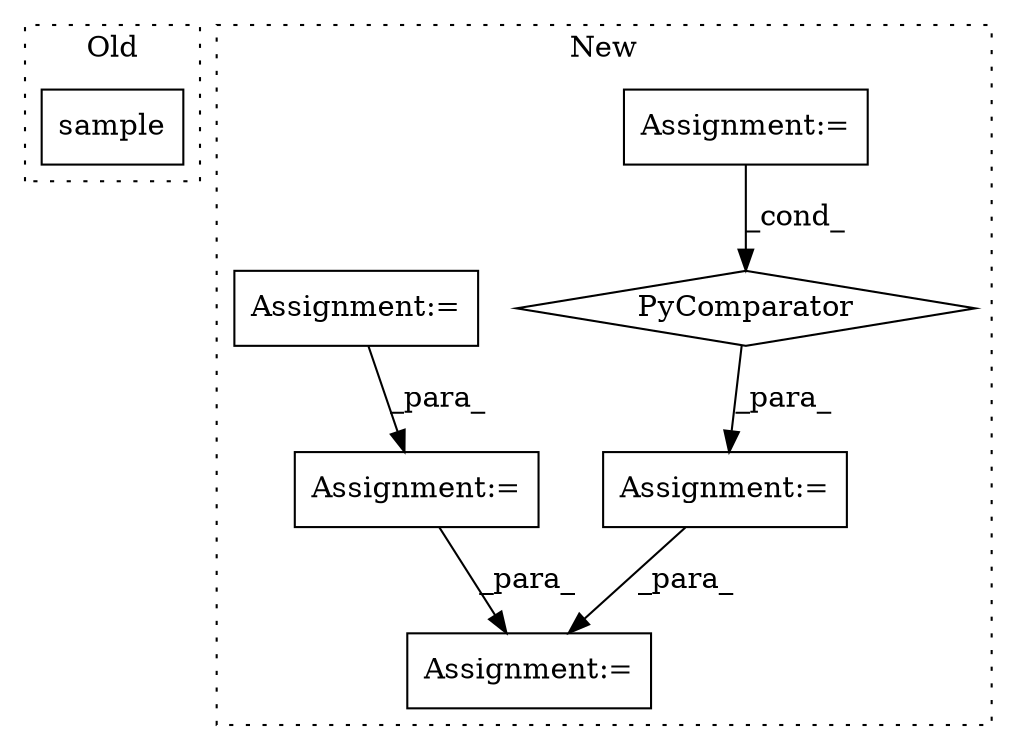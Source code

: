 digraph G {
subgraph cluster0 {
1 [label="sample" a="32" s="391,448" l="7,1" shape="box"];
label = "Old";
style="dotted";
}
subgraph cluster1 {
2 [label="PyComparator" a="113" s="804" l="26" shape="diamond"];
3 [label="Assignment:=" a="7" s="665" l="1" shape="box"];
4 [label="Assignment:=" a="7" s="698" l="10" shape="box"];
5 [label="Assignment:=" a="7" s="1068,1145" l="53,2" shape="box"];
6 [label="Assignment:=" a="7" s="952" l="1" shape="box"];
7 [label="Assignment:=" a="7" s="844" l="1" shape="box"];
label = "New";
style="dotted";
}
2 -> 4 [label="_para_"];
3 -> 2 [label="_cond_"];
4 -> 5 [label="_para_"];
6 -> 5 [label="_para_"];
7 -> 6 [label="_para_"];
}